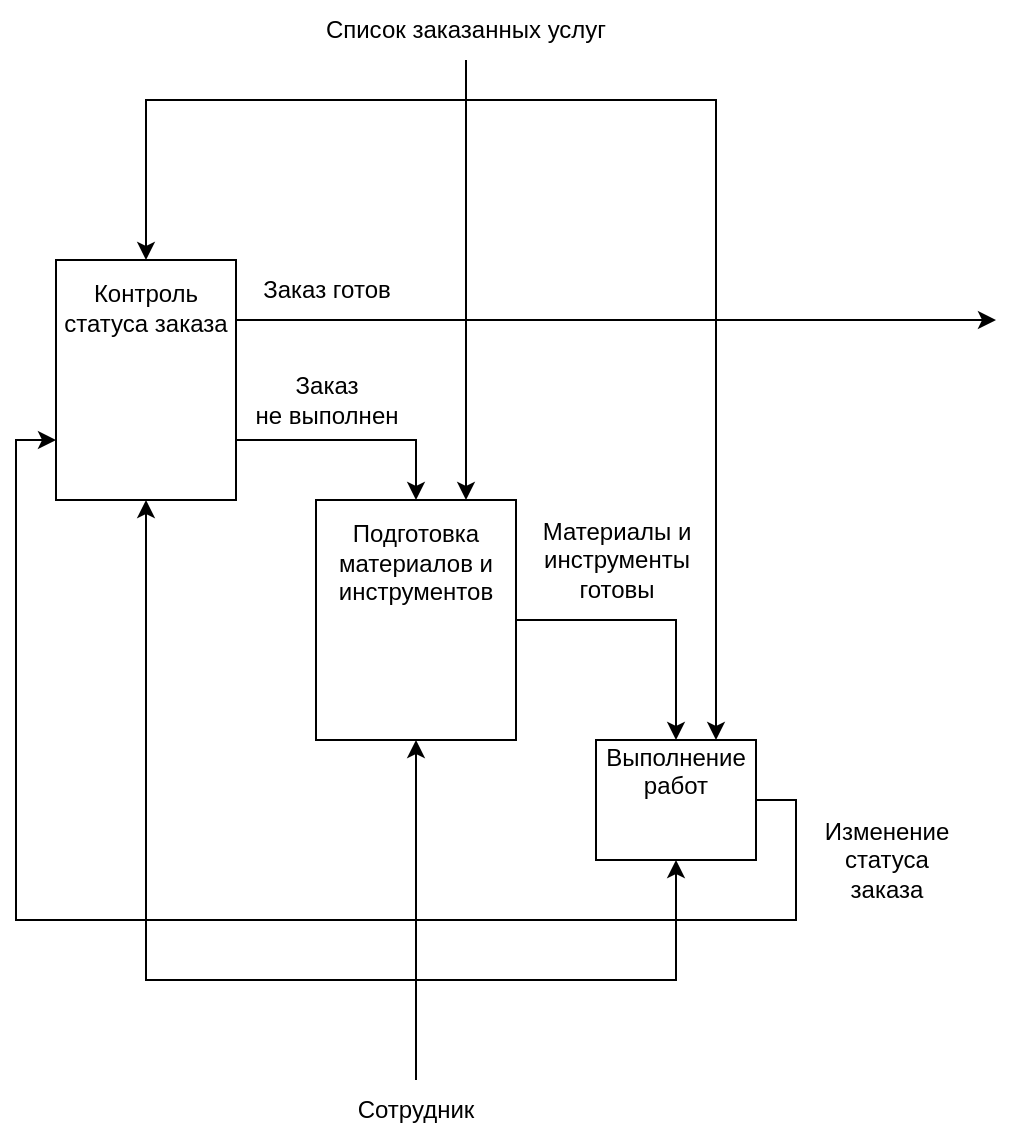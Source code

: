 <mxfile version="22.0.5" type="github">
  <diagram name="Страница — 1" id="UH5BMYs6y5BwK-w0jCb2">
    <mxGraphModel dx="1290" dy="662" grid="1" gridSize="10" guides="1" tooltips="1" connect="1" arrows="1" fold="1" page="1" pageScale="1" pageWidth="827" pageHeight="1169" math="0" shadow="0">
      <root>
        <mxCell id="0" />
        <mxCell id="1" parent="0" />
        <mxCell id="kWwd_5JF9ffe_0GtDZmV-7" style="edgeStyle=orthogonalEdgeStyle;rounded=0;orthogonalLoop=1;jettySize=auto;html=1;exitX=1;exitY=0.75;exitDx=0;exitDy=0;entryX=0.5;entryY=0;entryDx=0;entryDy=0;" edge="1" parent="1" source="kWwd_5JF9ffe_0GtDZmV-2" target="kWwd_5JF9ffe_0GtDZmV-3">
          <mxGeometry relative="1" as="geometry" />
        </mxCell>
        <mxCell id="kWwd_5JF9ffe_0GtDZmV-10" style="edgeStyle=orthogonalEdgeStyle;rounded=0;orthogonalLoop=1;jettySize=auto;html=1;exitX=1;exitY=0.25;exitDx=0;exitDy=0;" edge="1" parent="1" source="kWwd_5JF9ffe_0GtDZmV-2">
          <mxGeometry relative="1" as="geometry">
            <mxPoint x="640" y="230" as="targetPoint" />
          </mxGeometry>
        </mxCell>
        <mxCell id="kWwd_5JF9ffe_0GtDZmV-2" value="&lt;div style=&quot;&quot;&gt;&lt;span style=&quot;background-color: initial;&quot;&gt;Контроль статуса заказа&lt;/span&gt;&lt;/div&gt;&lt;br&gt;&lt;br&gt;&lt;br&gt;&lt;br&gt;&lt;br&gt;" style="rounded=0;whiteSpace=wrap;html=1;align=center;" vertex="1" parent="1">
          <mxGeometry x="170" y="200" width="90" height="120" as="geometry" />
        </mxCell>
        <mxCell id="kWwd_5JF9ffe_0GtDZmV-11" style="edgeStyle=orthogonalEdgeStyle;rounded=0;orthogonalLoop=1;jettySize=auto;html=1;exitX=1;exitY=0.5;exitDx=0;exitDy=0;entryX=0.5;entryY=0;entryDx=0;entryDy=0;" edge="1" parent="1" source="kWwd_5JF9ffe_0GtDZmV-3" target="kWwd_5JF9ffe_0GtDZmV-4">
          <mxGeometry relative="1" as="geometry" />
        </mxCell>
        <mxCell id="kWwd_5JF9ffe_0GtDZmV-3" value="Подготовка материалов и инструментов&lt;br&gt;&lt;br&gt;&lt;br&gt;&lt;br&gt;&lt;br&gt;" style="rounded=0;whiteSpace=wrap;html=1;" vertex="1" parent="1">
          <mxGeometry x="300" y="320" width="100" height="120" as="geometry" />
        </mxCell>
        <mxCell id="kWwd_5JF9ffe_0GtDZmV-27" style="edgeStyle=orthogonalEdgeStyle;rounded=0;orthogonalLoop=1;jettySize=auto;html=1;exitX=1;exitY=0.5;exitDx=0;exitDy=0;entryX=0;entryY=0.75;entryDx=0;entryDy=0;" edge="1" parent="1" source="kWwd_5JF9ffe_0GtDZmV-4" target="kWwd_5JF9ffe_0GtDZmV-2">
          <mxGeometry relative="1" as="geometry">
            <Array as="points">
              <mxPoint x="540" y="470" />
              <mxPoint x="540" y="530" />
              <mxPoint x="150" y="530" />
              <mxPoint x="150" y="290" />
            </Array>
          </mxGeometry>
        </mxCell>
        <mxCell id="kWwd_5JF9ffe_0GtDZmV-4" value="Выполнение работ&lt;br&gt;&lt;br&gt;&lt;br&gt;" style="rounded=0;whiteSpace=wrap;html=1;" vertex="1" parent="1">
          <mxGeometry x="440" y="440" width="80" height="60" as="geometry" />
        </mxCell>
        <mxCell id="kWwd_5JF9ffe_0GtDZmV-8" value="Заказ &lt;br&gt;не выполнен" style="text;html=1;align=center;verticalAlign=middle;resizable=0;points=[];autosize=1;strokeColor=none;fillColor=none;" vertex="1" parent="1">
          <mxGeometry x="260" y="250" width="90" height="40" as="geometry" />
        </mxCell>
        <mxCell id="kWwd_5JF9ffe_0GtDZmV-9" value="Заказ готов" style="text;html=1;align=center;verticalAlign=middle;resizable=0;points=[];autosize=1;strokeColor=none;fillColor=none;" vertex="1" parent="1">
          <mxGeometry x="260" y="200" width="90" height="30" as="geometry" />
        </mxCell>
        <mxCell id="kWwd_5JF9ffe_0GtDZmV-23" style="edgeStyle=orthogonalEdgeStyle;rounded=0;orthogonalLoop=1;jettySize=auto;html=1;exitX=0.5;exitY=1;exitDx=0;exitDy=0;entryX=0.5;entryY=0;entryDx=0;entryDy=0;" edge="1" parent="1" source="kWwd_5JF9ffe_0GtDZmV-12" target="kWwd_5JF9ffe_0GtDZmV-2">
          <mxGeometry relative="1" as="geometry">
            <Array as="points">
              <mxPoint x="375" y="120" />
              <mxPoint x="215" y="120" />
            </Array>
          </mxGeometry>
        </mxCell>
        <mxCell id="kWwd_5JF9ffe_0GtDZmV-24" style="edgeStyle=orthogonalEdgeStyle;rounded=0;orthogonalLoop=1;jettySize=auto;html=1;exitX=0.5;exitY=1;exitDx=0;exitDy=0;entryX=0.75;entryY=0;entryDx=0;entryDy=0;" edge="1" parent="1" source="kWwd_5JF9ffe_0GtDZmV-12" target="kWwd_5JF9ffe_0GtDZmV-3">
          <mxGeometry relative="1" as="geometry" />
        </mxCell>
        <mxCell id="kWwd_5JF9ffe_0GtDZmV-25" style="edgeStyle=orthogonalEdgeStyle;rounded=0;orthogonalLoop=1;jettySize=auto;html=1;exitX=0.5;exitY=1;exitDx=0;exitDy=0;entryX=0.75;entryY=0;entryDx=0;entryDy=0;" edge="1" parent="1" source="kWwd_5JF9ffe_0GtDZmV-12" target="kWwd_5JF9ffe_0GtDZmV-4">
          <mxGeometry relative="1" as="geometry">
            <Array as="points">
              <mxPoint x="375" y="120" />
              <mxPoint x="500" y="120" />
            </Array>
          </mxGeometry>
        </mxCell>
        <mxCell id="kWwd_5JF9ffe_0GtDZmV-12" value="Список заказанных услуг" style="text;html=1;strokeColor=none;fillColor=none;align=center;verticalAlign=middle;whiteSpace=wrap;rounded=0;" vertex="1" parent="1">
          <mxGeometry x="190" y="70" width="370" height="30" as="geometry" />
        </mxCell>
        <mxCell id="kWwd_5JF9ffe_0GtDZmV-18" value="Материалы и &lt;br&gt;инструменты &lt;br&gt;готовы" style="text;html=1;align=center;verticalAlign=middle;resizable=0;points=[];autosize=1;strokeColor=none;fillColor=none;" vertex="1" parent="1">
          <mxGeometry x="400" y="320" width="100" height="60" as="geometry" />
        </mxCell>
        <mxCell id="kWwd_5JF9ffe_0GtDZmV-20" style="edgeStyle=orthogonalEdgeStyle;rounded=0;orthogonalLoop=1;jettySize=auto;html=1;exitX=0.5;exitY=0;exitDx=0;exitDy=0;entryX=0.5;entryY=1;entryDx=0;entryDy=0;" edge="1" parent="1" source="kWwd_5JF9ffe_0GtDZmV-19" target="kWwd_5JF9ffe_0GtDZmV-2">
          <mxGeometry relative="1" as="geometry">
            <Array as="points">
              <mxPoint x="350" y="560" />
              <mxPoint x="215" y="560" />
            </Array>
          </mxGeometry>
        </mxCell>
        <mxCell id="kWwd_5JF9ffe_0GtDZmV-21" style="edgeStyle=orthogonalEdgeStyle;rounded=0;orthogonalLoop=1;jettySize=auto;html=1;exitX=0.5;exitY=0;exitDx=0;exitDy=0;entryX=0.5;entryY=1;entryDx=0;entryDy=0;" edge="1" parent="1" source="kWwd_5JF9ffe_0GtDZmV-19" target="kWwd_5JF9ffe_0GtDZmV-3">
          <mxGeometry relative="1" as="geometry">
            <Array as="points">
              <mxPoint x="350" y="580" />
              <mxPoint x="350" y="580" />
            </Array>
          </mxGeometry>
        </mxCell>
        <mxCell id="kWwd_5JF9ffe_0GtDZmV-22" style="edgeStyle=orthogonalEdgeStyle;rounded=0;orthogonalLoop=1;jettySize=auto;html=1;exitX=0.5;exitY=0;exitDx=0;exitDy=0;entryX=0.5;entryY=1;entryDx=0;entryDy=0;" edge="1" parent="1" source="kWwd_5JF9ffe_0GtDZmV-19" target="kWwd_5JF9ffe_0GtDZmV-4">
          <mxGeometry relative="1" as="geometry">
            <Array as="points">
              <mxPoint x="350" y="610" />
              <mxPoint x="350" y="560" />
              <mxPoint x="480" y="560" />
            </Array>
          </mxGeometry>
        </mxCell>
        <mxCell id="kWwd_5JF9ffe_0GtDZmV-19" value="Сотрудник" style="text;html=1;strokeColor=none;fillColor=none;align=center;verticalAlign=middle;whiteSpace=wrap;rounded=0;" vertex="1" parent="1">
          <mxGeometry x="320" y="610" width="60" height="30" as="geometry" />
        </mxCell>
        <mxCell id="kWwd_5JF9ffe_0GtDZmV-26" value="Изменение &lt;br&gt;статуса &lt;br&gt;заказа" style="text;html=1;align=center;verticalAlign=middle;resizable=0;points=[];autosize=1;strokeColor=none;fillColor=none;" vertex="1" parent="1">
          <mxGeometry x="540" y="470" width="90" height="60" as="geometry" />
        </mxCell>
      </root>
    </mxGraphModel>
  </diagram>
</mxfile>
